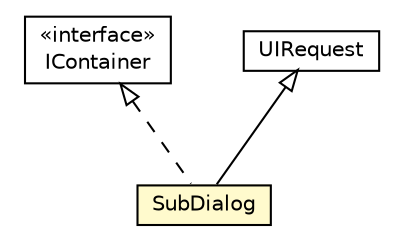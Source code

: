 #!/usr/local/bin/dot
#
# Class diagram 
# Generated by UMLGraph version R5_6-24-gf6e263 (http://www.umlgraph.org/)
#

digraph G {
	edge [fontname="Helvetica",fontsize=10,labelfontname="Helvetica",labelfontsize=10];
	node [fontname="Helvetica",fontsize=10,shape=plaintext];
	nodesep=0.25;
	ranksep=0.5;
	// org.universAAL.utilities.api.ui.IContainer
	c2502 [label=<<table title="org.universAAL.utilities.api.ui.IContainer" border="0" cellborder="1" cellspacing="0" cellpadding="2" port="p" href="../IContainer.html">
		<tr><td><table border="0" cellspacing="0" cellpadding="1">
<tr><td align="center" balign="center"> &#171;interface&#187; </td></tr>
<tr><td align="center" balign="center"> IContainer </td></tr>
		</table></td></tr>
		</table>>, URL="../IContainer.html", fontname="Helvetica", fontcolor="black", fontsize=10.0];
	// org.universAAL.utilities.api.ui.low.SubDialog
	c2509 [label=<<table title="org.universAAL.utilities.api.ui.low.SubDialog" border="0" cellborder="1" cellspacing="0" cellpadding="2" port="p" bgcolor="lemonChiffon" href="./SubDialog.html">
		<tr><td><table border="0" cellspacing="0" cellpadding="1">
<tr><td align="center" balign="center"> SubDialog </td></tr>
		</table></td></tr>
		</table>>, URL="./SubDialog.html", fontname="Helvetica", fontcolor="black", fontsize=10.0];
	//org.universAAL.utilities.api.ui.low.SubDialog extends org.universAAL.middleware.ui.UIRequest
	c2515:p -> c2509:p [dir=back,arrowtail=empty];
	//org.universAAL.utilities.api.ui.low.SubDialog implements org.universAAL.utilities.api.ui.IContainer
	c2502:p -> c2509:p [dir=back,arrowtail=empty,style=dashed];
	// org.universAAL.middleware.ui.UIRequest
	c2515 [label=<<table title="org.universAAL.middleware.ui.UIRequest" border="0" cellborder="1" cellspacing="0" cellpadding="2" port="p" href="http://java.sun.com/j2se/1.4.2/docs/api/org/universAAL/middleware/ui/UIRequest.html">
		<tr><td><table border="0" cellspacing="0" cellpadding="1">
<tr><td align="center" balign="center"> UIRequest </td></tr>
		</table></td></tr>
		</table>>, URL="http://java.sun.com/j2se/1.4.2/docs/api/org/universAAL/middleware/ui/UIRequest.html", fontname="Helvetica", fontcolor="black", fontsize=10.0];
}


